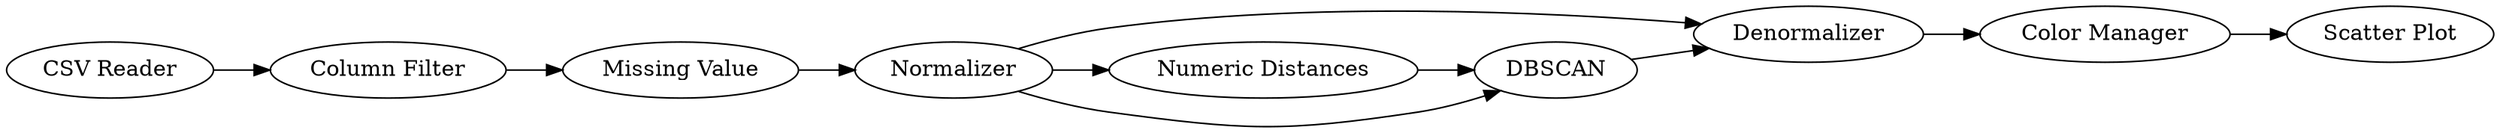 digraph {
	4 -> 7
	7 -> 8
	10 -> 2
	4 -> 5
	8 -> 9
	3 -> 4
	5 -> 6
	2 -> 3
	6 -> 7
	4 -> 6
	5 [label="Numeric Distances"]
	7 [label=Denormalizer]
	9 [label="Scatter Plot"]
	4 [label=Normalizer]
	6 [label=DBSCAN]
	8 [label="Color Manager"]
	3 [label="Missing Value"]
	2 [label="Column Filter"]
	10 [label="CSV Reader"]
	rankdir=LR
}
